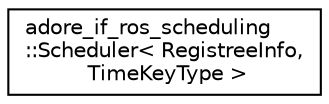digraph "Graphical Class Hierarchy"
{
 // LATEX_PDF_SIZE
  edge [fontname="Helvetica",fontsize="10",labelfontname="Helvetica",labelfontsize="10"];
  node [fontname="Helvetica",fontsize="10",shape=record];
  rankdir="LR";
  Node0 [label="adore_if_ros_scheduling\l::Scheduler\< RegistreeInfo,\l TimeKeyType \>",height=0.2,width=0.4,color="black", fillcolor="white", style="filled",URL="$classadore__if__ros__scheduling_1_1Scheduler.html",tooltip="Scheduler is a class which provides functionality for stepped simulation."];
}
